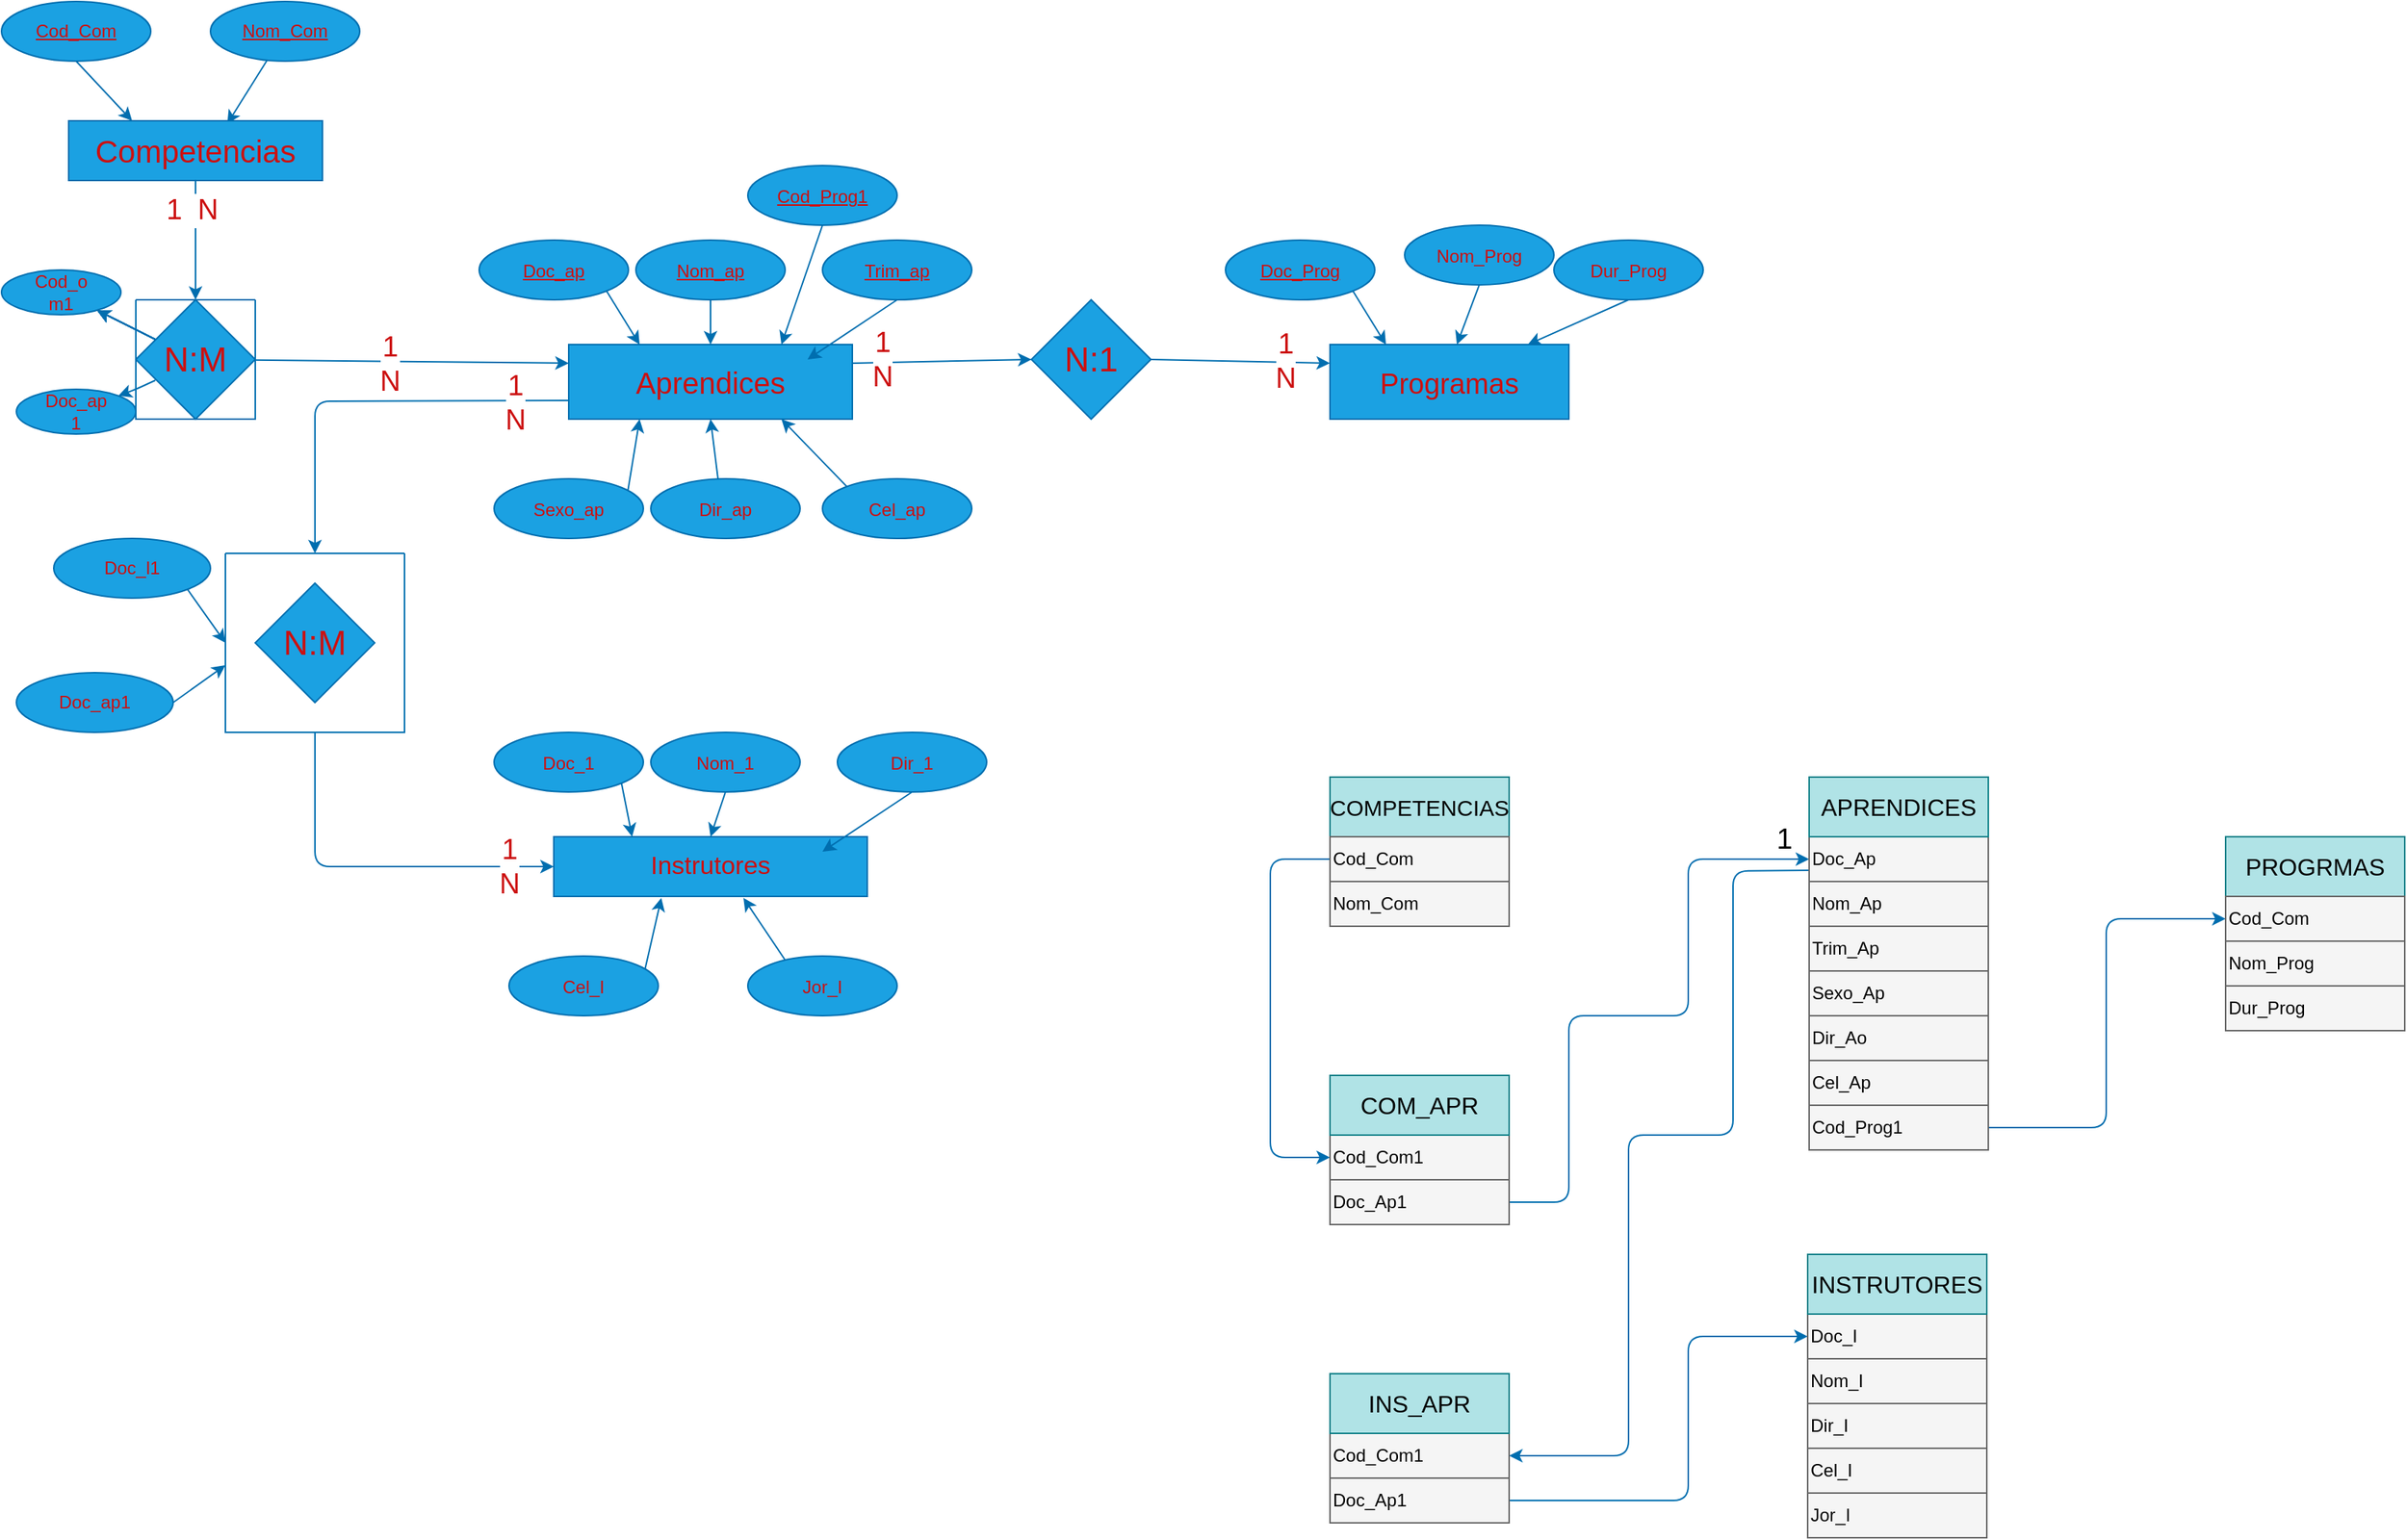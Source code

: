 <mxfile>
    <diagram id="0EAVn84fel5gutXWEZ9A" name="Página-1">
        <mxGraphModel dx="602" dy="375" grid="1" gridSize="10" guides="1" tooltips="1" connect="1" arrows="1" fold="1" page="1" pageScale="1" pageWidth="827" pageHeight="1169" math="0" shadow="0">
            <root>
                <mxCell id="0"/>
                <mxCell id="1" parent="0"/>
                <mxCell id="12" style="edgeStyle=none;html=1;exitX=0.5;exitY=1;exitDx=0;exitDy=0;entryX=0.25;entryY=0;entryDx=0;entryDy=0;fontColor=#CC1010;fillColor=#1ba1e2;strokeColor=#006EAF;" parent="1" source="2" target="10" edge="1">
                    <mxGeometry relative="1" as="geometry"/>
                </mxCell>
                <mxCell id="2" value="&lt;u&gt;Cod_Com&lt;/u&gt;" style="ellipse;whiteSpace=wrap;html=1;fontColor=#CC1010;fillColor=#1ba1e2;strokeColor=#006EAF;" parent="1" vertex="1">
                    <mxGeometry x="30" y="40" width="100" height="40" as="geometry"/>
                </mxCell>
                <mxCell id="11" value="" style="edgeStyle=none;html=1;entryX=0.625;entryY=0.05;entryDx=0;entryDy=0;entryPerimeter=0;fontColor=#CC1010;fillColor=#1ba1e2;strokeColor=#006EAF;" parent="1" source="3" target="10" edge="1">
                    <mxGeometry relative="1" as="geometry"/>
                </mxCell>
                <mxCell id="3" value="&lt;u&gt;Nom_Com&lt;/u&gt;" style="ellipse;whiteSpace=wrap;html=1;fontColor=#CC1010;fillColor=#1ba1e2;strokeColor=#006EAF;" parent="1" vertex="1">
                    <mxGeometry x="170" y="40" width="100" height="40" as="geometry"/>
                </mxCell>
                <mxCell id="14" value="" style="edgeStyle=none;html=1;fontSize=21;fontColor=#CC1010;fillColor=#1ba1e2;strokeColor=#006EAF;" parent="1" source="10" target="13" edge="1">
                    <mxGeometry relative="1" as="geometry"/>
                </mxCell>
                <mxCell id="83" value="1&amp;nbsp; N&amp;nbsp;" style="edgeLabel;html=1;align=center;verticalAlign=middle;resizable=0;points=[];fontSize=19;fontColor=#CC1010;" parent="14" vertex="1" connectable="0">
                    <mxGeometry x="-0.6" y="-2" relative="1" as="geometry">
                        <mxPoint x="2" y="4" as="offset"/>
                    </mxGeometry>
                </mxCell>
                <mxCell id="10" value="&lt;font style=&quot;font-size: 21px;&quot;&gt;Competencias&lt;/font&gt;" style="whiteSpace=wrap;html=1;fontColor=#CC1010;fillColor=#1ba1e2;strokeColor=#006EAF;" parent="1" vertex="1">
                    <mxGeometry x="75" y="120" width="170" height="40" as="geometry"/>
                </mxCell>
                <mxCell id="26" value="" style="edgeStyle=none;html=1;fontSize=23;fontColor=#CC1010;fillColor=#1ba1e2;strokeColor=#006EAF;" parent="1" source="15" target="17" edge="1">
                    <mxGeometry relative="1" as="geometry"/>
                </mxCell>
                <mxCell id="15" value="" style="swimlane;startSize=0;fontSize=21;fontColor=#CC1010;fillColor=#1ba1e2;strokeColor=#006EAF;" parent="1" vertex="1">
                    <mxGeometry x="120" y="240" width="80" height="80" as="geometry"/>
                </mxCell>
                <mxCell id="13" value="&lt;font style=&quot;font-size: 23px;&quot;&gt;N:M&lt;/font&gt;" style="rhombus;whiteSpace=wrap;html=1;fontColor=#CC1010;fillColor=#1ba1e2;strokeColor=#006EAF;" parent="15" vertex="1">
                    <mxGeometry width="80" height="80" as="geometry"/>
                </mxCell>
                <mxCell id="17" value="Cod_o&lt;br&gt;m1" style="ellipse;whiteSpace=wrap;html=1;fontColor=#CC1010;fillColor=#1ba1e2;strokeColor=#006EAF;" parent="1" vertex="1">
                    <mxGeometry x="30" y="220" width="80" height="30" as="geometry"/>
                </mxCell>
                <mxCell id="18" value="" style="edgeStyle=none;html=1;fontSize=23;fontColor=#CC1010;fillColor=#1ba1e2;strokeColor=#006EAF;" parent="1" source="13" target="17" edge="1">
                    <mxGeometry relative="1" as="geometry"/>
                </mxCell>
                <mxCell id="19" value="" style="edgeStyle=none;html=1;fontSize=23;fontColor=#CC1010;fillColor=#1ba1e2;strokeColor=#006EAF;" parent="1" source="13" target="17" edge="1">
                    <mxGeometry relative="1" as="geometry"/>
                </mxCell>
                <mxCell id="20" value="" style="edgeStyle=none;html=1;fontSize=23;fontColor=#CC1010;fillColor=#1ba1e2;strokeColor=#006EAF;" parent="1" source="13" target="17" edge="1">
                    <mxGeometry relative="1" as="geometry"/>
                </mxCell>
                <mxCell id="22" value="" style="edgeStyle=none;html=1;fontSize=23;fontColor=#CC1010;fillColor=#1ba1e2;strokeColor=#006EAF;" parent="1" source="13" target="17" edge="1">
                    <mxGeometry relative="1" as="geometry"/>
                </mxCell>
                <mxCell id="23" value="" style="edgeStyle=none;html=1;fontSize=23;fontColor=#CC1010;fillColor=#1ba1e2;strokeColor=#006EAF;" parent="1" source="13" target="17" edge="1">
                    <mxGeometry relative="1" as="geometry"/>
                </mxCell>
                <mxCell id="24" value="" style="edgeStyle=none;html=1;fontSize=23;fontColor=#CC1010;fillColor=#1ba1e2;strokeColor=#006EAF;" parent="1" source="13" target="17" edge="1">
                    <mxGeometry relative="1" as="geometry"/>
                </mxCell>
                <mxCell id="28" value="Doc_ap&lt;br&gt;1" style="ellipse;whiteSpace=wrap;html=1;fontColor=#CC1010;fillColor=#1ba1e2;strokeColor=#006EAF;" parent="1" vertex="1">
                    <mxGeometry x="40" y="300" width="80" height="30" as="geometry"/>
                </mxCell>
                <mxCell id="29" style="edgeStyle=none;html=1;exitX=0.163;exitY=0.675;exitDx=0;exitDy=0;fontSize=23;exitPerimeter=0;fontColor=#CC1010;fillColor=#1ba1e2;strokeColor=#006EAF;" parent="1" source="13" target="28" edge="1">
                    <mxGeometry relative="1" as="geometry">
                        <Array as="points">
                            <mxPoint x="120" y="300"/>
                        </Array>
                    </mxGeometry>
                </mxCell>
                <mxCell id="41" style="edgeStyle=none;html=1;exitX=0;exitY=0.75;exitDx=0;exitDy=0;fontSize=12;entryX=0.5;entryY=0;entryDx=0;entryDy=0;fontColor=#CC1010;fillColor=#1ba1e2;strokeColor=#006EAF;" parent="1" source="31" target="43" edge="1">
                    <mxGeometry relative="1" as="geometry">
                        <mxPoint x="240" y="400" as="targetPoint"/>
                        <Array as="points">
                            <mxPoint x="240" y="308"/>
                            <mxPoint x="240" y="340"/>
                        </Array>
                    </mxGeometry>
                </mxCell>
                <mxCell id="87" value="1&lt;br&gt;N" style="edgeLabel;html=1;align=center;verticalAlign=middle;resizable=0;points=[];fontSize=19;fontColor=#CC1010;" parent="41" vertex="1" connectable="0">
                    <mxGeometry x="-0.735" y="1" relative="1" as="geometry">
                        <mxPoint as="offset"/>
                    </mxGeometry>
                </mxCell>
                <mxCell id="49" style="edgeStyle=none;html=1;exitX=1;exitY=0.25;exitDx=0;exitDy=0;fontSize=23;entryX=0;entryY=0.5;entryDx=0;entryDy=0;fillColor=#1ba1e2;strokeColor=#006EAF;" parent="1" source="31" target="50" edge="1">
                    <mxGeometry relative="1" as="geometry">
                        <mxPoint x="730" y="283" as="targetPoint"/>
                    </mxGeometry>
                </mxCell>
                <mxCell id="61" value="1&lt;br&gt;N" style="edgeLabel;html=1;align=center;verticalAlign=middle;resizable=0;points=[];fontSize=19;fontColor=#CC1010;" parent="49" vertex="1" connectable="0">
                    <mxGeometry x="-0.3" relative="1" as="geometry">
                        <mxPoint x="-22" y="-2" as="offset"/>
                    </mxGeometry>
                </mxCell>
                <mxCell id="31" value="&lt;font style=&quot;font-size: 20px;&quot;&gt;Aprendices&lt;/font&gt;" style="whiteSpace=wrap;html=1;fillColor=#1ba1e2;fontColor=#CC1010;strokeColor=#006EAF;" parent="1" vertex="1">
                    <mxGeometry x="410" y="270" width="190" height="50" as="geometry"/>
                </mxCell>
                <mxCell id="32" value="" style="edgeStyle=none;html=1;fontSize=23;entryX=0;entryY=0.25;entryDx=0;entryDy=0;fontColor=#CC1010;fillColor=#1ba1e2;strokeColor=#006EAF;" parent="1" source="13" target="31" edge="1">
                    <mxGeometry relative="1" as="geometry">
                        <Array as="points"/>
                    </mxGeometry>
                </mxCell>
                <mxCell id="86" value="1&lt;br&gt;N" style="edgeLabel;html=1;align=center;verticalAlign=middle;resizable=0;points=[];fontSize=19;fontColor=#CC1010;" parent="32" vertex="1" connectable="0">
                    <mxGeometry x="-0.141" y="-1" relative="1" as="geometry">
                        <mxPoint as="offset"/>
                    </mxGeometry>
                </mxCell>
                <mxCell id="34" style="edgeStyle=none;html=1;exitX=1;exitY=1;exitDx=0;exitDy=0;entryX=0.25;entryY=0;entryDx=0;entryDy=0;fontSize=12;fontColor=#CC1010;fillColor=#1ba1e2;strokeColor=#006EAF;" parent="1" source="33" target="31" edge="1">
                    <mxGeometry relative="1" as="geometry"/>
                </mxCell>
                <mxCell id="33" value="&lt;font style=&quot;font-size: 12px;&quot;&gt;&lt;u&gt;Doc_ap&lt;/u&gt;&lt;/font&gt;" style="ellipse;whiteSpace=wrap;html=1;fontSize=17;fillColor=#1ba1e2;fontColor=#CC1010;strokeColor=#006EAF;" parent="1" vertex="1">
                    <mxGeometry x="350" y="200" width="100" height="40" as="geometry"/>
                </mxCell>
                <mxCell id="37" style="edgeStyle=none;html=1;exitX=0.5;exitY=1;exitDx=0;exitDy=0;entryX=0.5;entryY=0;entryDx=0;entryDy=0;fontSize=12;fontColor=#CC1010;fillColor=#1ba1e2;strokeColor=#006EAF;" parent="1" source="35" target="31" edge="1">
                    <mxGeometry relative="1" as="geometry"/>
                </mxCell>
                <mxCell id="35" value="&lt;font style=&quot;font-size: 12px;&quot;&gt;&lt;u&gt;Nom_ap&lt;/u&gt;&lt;/font&gt;" style="ellipse;whiteSpace=wrap;html=1;fontSize=17;fillColor=#1ba1e2;fontColor=#CC1010;strokeColor=#006EAF;" parent="1" vertex="1">
                    <mxGeometry x="455" y="200" width="100" height="40" as="geometry"/>
                </mxCell>
                <mxCell id="38" style="edgeStyle=none;html=1;exitX=0.5;exitY=1;exitDx=0;exitDy=0;entryX=0.75;entryY=0;entryDx=0;entryDy=0;fontSize=12;fontColor=#CC1010;fillColor=#1ba1e2;strokeColor=#006EAF;" parent="1" source="36" target="31" edge="1">
                    <mxGeometry relative="1" as="geometry"/>
                </mxCell>
                <mxCell id="36" value="&lt;font style=&quot;font-size: 12px;&quot;&gt;&lt;u&gt;Cod_Prog1&lt;/u&gt;&lt;/font&gt;" style="ellipse;whiteSpace=wrap;html=1;fontSize=17;fillColor=#1ba1e2;fontColor=#CC1010;strokeColor=#006EAF;" parent="1" vertex="1">
                    <mxGeometry x="530" y="150" width="100" height="40" as="geometry"/>
                </mxCell>
                <mxCell id="40" style="edgeStyle=none;html=1;exitX=0.5;exitY=1;exitDx=0;exitDy=0;fontSize=12;fontColor=#CC1010;fillColor=#1ba1e2;strokeColor=#006EAF;" parent="1" source="39" edge="1">
                    <mxGeometry relative="1" as="geometry">
                        <mxPoint x="570" y="280" as="targetPoint"/>
                    </mxGeometry>
                </mxCell>
                <mxCell id="39" value="&lt;font style=&quot;font-size: 12px;&quot;&gt;&lt;u&gt;Trim_ap&lt;/u&gt;&lt;/font&gt;" style="ellipse;whiteSpace=wrap;html=1;fontSize=17;fillColor=#1ba1e2;strokeColor=#006EAF;fontColor=#CC1010;" parent="1" vertex="1">
                    <mxGeometry x="580" y="200" width="100" height="40" as="geometry"/>
                </mxCell>
                <mxCell id="42" value="&lt;font style=&quot;font-size: 23px;&quot;&gt;N:M&lt;/font&gt;" style="rhombus;whiteSpace=wrap;html=1;fontSize=12;fontColor=#CC1010;fillColor=#1ba1e2;strokeColor=#006EAF;" parent="1" vertex="1">
                    <mxGeometry x="200" y="430" width="80" height="80" as="geometry"/>
                </mxCell>
                <mxCell id="84" style="edgeStyle=none;html=1;exitX=0.5;exitY=1;exitDx=0;exitDy=0;fontSize=19;entryX=0;entryY=0.5;entryDx=0;entryDy=0;fontColor=#CC1010;fillColor=#1ba1e2;strokeColor=#006EAF;" parent="1" source="43" target="69" edge="1">
                    <mxGeometry relative="1" as="geometry">
                        <mxPoint x="330" y="620" as="targetPoint"/>
                        <Array as="points">
                            <mxPoint x="240" y="620"/>
                        </Array>
                    </mxGeometry>
                </mxCell>
                <mxCell id="88" value="1&lt;br&gt;N" style="edgeLabel;html=1;align=center;verticalAlign=middle;resizable=0;points=[];fontSize=19;fontColor=#CC1010;" parent="84" vertex="1" connectable="0">
                    <mxGeometry x="0.752" y="-5" relative="1" as="geometry">
                        <mxPoint x="1" y="-5" as="offset"/>
                    </mxGeometry>
                </mxCell>
                <mxCell id="43" value="" style="swimlane;startSize=0;fontSize=12;fontColor=#CC1010;fillColor=#1ba1e2;strokeColor=#006EAF;" parent="1" vertex="1">
                    <mxGeometry x="180" y="410" width="120" height="120" as="geometry"/>
                </mxCell>
                <mxCell id="45" style="edgeStyle=none;html=1;exitX=1;exitY=1;exitDx=0;exitDy=0;entryX=0;entryY=0.5;entryDx=0;entryDy=0;fontSize=23;fontColor=#CC1010;fillColor=#1ba1e2;strokeColor=#006EAF;" parent="1" source="44" target="43" edge="1">
                    <mxGeometry relative="1" as="geometry"/>
                </mxCell>
                <mxCell id="44" value="Doc_l1" style="ellipse;whiteSpace=wrap;html=1;fontColor=#CC1010;fillColor=#1ba1e2;strokeColor=#006EAF;" parent="1" vertex="1">
                    <mxGeometry x="65" y="400" width="105" height="40" as="geometry"/>
                </mxCell>
                <mxCell id="48" style="edgeStyle=none;html=1;exitX=1;exitY=0.5;exitDx=0;exitDy=0;entryX=0;entryY=0.625;entryDx=0;entryDy=0;entryPerimeter=0;fontSize=23;fontColor=#CC1010;fillColor=#1ba1e2;strokeColor=#006EAF;" parent="1" source="47" target="43" edge="1">
                    <mxGeometry relative="1" as="geometry"/>
                </mxCell>
                <mxCell id="47" value="Doc_ap1" style="ellipse;whiteSpace=wrap;html=1;fontColor=#CC1010;fillColor=#1ba1e2;strokeColor=#006EAF;" parent="1" vertex="1">
                    <mxGeometry x="40" y="490" width="105" height="40" as="geometry"/>
                </mxCell>
                <mxCell id="54" style="edgeStyle=none;html=1;exitX=1;exitY=0.5;exitDx=0;exitDy=0;entryX=0;entryY=0.25;entryDx=0;entryDy=0;fontSize=23;fontColor=#CC1010;fillColor=#1ba1e2;strokeColor=#006EAF;" parent="1" source="50" target="53" edge="1">
                    <mxGeometry relative="1" as="geometry"/>
                </mxCell>
                <mxCell id="89" value="1&lt;br&gt;N" style="edgeLabel;html=1;align=center;verticalAlign=middle;resizable=0;points=[];fontSize=19;fontColor=#CC1010;" parent="54" vertex="1" connectable="0">
                    <mxGeometry x="0.5" y="1" relative="1" as="geometry">
                        <mxPoint as="offset"/>
                    </mxGeometry>
                </mxCell>
                <mxCell id="50" value="N:1" style="rhombus;whiteSpace=wrap;html=1;fontSize=23;fillColor=#1ba1e2;fontColor=#CC1010;strokeColor=#006EAF;" parent="1" vertex="1">
                    <mxGeometry x="720" y="240" width="80" height="80" as="geometry"/>
                </mxCell>
                <mxCell id="53" value="&lt;font style=&quot;font-size: 19px;&quot;&gt;Programas&lt;/font&gt;" style="whiteSpace=wrap;html=1;fontSize=23;fillColor=#1ba1e2;fontColor=#CC1010;strokeColor=#006EAF;" parent="1" vertex="1">
                    <mxGeometry x="920" y="270" width="160" height="50" as="geometry"/>
                </mxCell>
                <mxCell id="55" style="edgeStyle=none;html=1;exitX=1;exitY=1;exitDx=0;exitDy=0;entryX=0.25;entryY=0;entryDx=0;entryDy=0;fontSize=12;fontColor=#CC1010;fillColor=#1ba1e2;strokeColor=#006EAF;" parent="1" source="56" edge="1">
                    <mxGeometry relative="1" as="geometry">
                        <mxPoint x="957.5" y="270" as="targetPoint"/>
                    </mxGeometry>
                </mxCell>
                <mxCell id="56" value="&lt;font style=&quot;font-size: 12px;&quot;&gt;&lt;u&gt;Doc_Prog&lt;/u&gt;&lt;/font&gt;" style="ellipse;whiteSpace=wrap;html=1;fontSize=17;fillColor=#1ba1e2;fontColor=#CC1010;strokeColor=#006EAF;" parent="1" vertex="1">
                    <mxGeometry x="850" y="200" width="100" height="40" as="geometry"/>
                </mxCell>
                <mxCell id="57" style="edgeStyle=none;html=1;exitX=0.5;exitY=1;exitDx=0;exitDy=0;entryX=0.5;entryY=0;entryDx=0;entryDy=0;fontSize=12;fontColor=#CC1010;fillColor=#1ba1e2;strokeColor=#006EAF;" parent="1" source="58" edge="1">
                    <mxGeometry relative="1" as="geometry">
                        <mxPoint x="1005" y="270" as="targetPoint"/>
                    </mxGeometry>
                </mxCell>
                <mxCell id="58" value="&lt;font style=&quot;font-size: 12px;&quot;&gt;Nom_Prog&lt;/font&gt;" style="ellipse;whiteSpace=wrap;html=1;fontSize=17;fillColor=#1ba1e2;fontColor=#CC1010;strokeColor=#006EAF;" parent="1" vertex="1">
                    <mxGeometry x="970" y="190" width="100" height="40" as="geometry"/>
                </mxCell>
                <mxCell id="59" style="edgeStyle=none;html=1;exitX=0.5;exitY=1;exitDx=0;exitDy=0;entryX=0.75;entryY=0;entryDx=0;entryDy=0;fontSize=12;fontColor=#CC1010;fillColor=#1ba1e2;strokeColor=#006EAF;" parent="1" source="60" edge="1">
                    <mxGeometry relative="1" as="geometry">
                        <mxPoint x="1052.5" y="270" as="targetPoint"/>
                    </mxGeometry>
                </mxCell>
                <mxCell id="60" value="&lt;font style=&quot;font-size: 12px;&quot;&gt;Dur_Prog&lt;/font&gt;" style="ellipse;whiteSpace=wrap;html=1;fontSize=17;fillColor=#1ba1e2;fontColor=#CC1010;strokeColor=#006EAF;" parent="1" vertex="1">
                    <mxGeometry x="1070" y="200" width="100" height="40" as="geometry"/>
                </mxCell>
                <mxCell id="62" style="edgeStyle=none;html=1;exitX=1;exitY=1;exitDx=0;exitDy=0;entryX=0.25;entryY=1;entryDx=0;entryDy=0;fontSize=12;fontColor=#CC1010;fillColor=#1ba1e2;strokeColor=#006EAF;" parent="1" source="63" target="31" edge="1">
                    <mxGeometry relative="1" as="geometry">
                        <mxPoint x="467.5" y="430" as="targetPoint"/>
                    </mxGeometry>
                </mxCell>
                <mxCell id="63" value="&lt;span style=&quot;font-size: 12px;&quot;&gt;Sexo_ap&lt;/span&gt;" style="ellipse;whiteSpace=wrap;html=1;fontSize=17;fillColor=#1ba1e2;fontColor=#CC1010;strokeColor=#006EAF;" parent="1" vertex="1">
                    <mxGeometry x="360" y="360" width="100" height="40" as="geometry"/>
                </mxCell>
                <mxCell id="64" style="edgeStyle=none;html=1;exitX=0.5;exitY=1;exitDx=0;exitDy=0;entryX=0.5;entryY=1;entryDx=0;entryDy=0;fontSize=12;fontColor=#CC1010;fillColor=#1ba1e2;strokeColor=#006EAF;" parent="1" source="65" target="31" edge="1">
                    <mxGeometry relative="1" as="geometry">
                        <mxPoint x="515" y="430" as="targetPoint"/>
                    </mxGeometry>
                </mxCell>
                <mxCell id="65" value="&lt;span style=&quot;font-size: 12px;&quot;&gt;Dir_ap&lt;/span&gt;" style="ellipse;whiteSpace=wrap;html=1;fontSize=17;fillColor=#1ba1e2;fontColor=#CC1010;strokeColor=#006EAF;" parent="1" vertex="1">
                    <mxGeometry x="465" y="360" width="100" height="40" as="geometry"/>
                </mxCell>
                <mxCell id="66" style="edgeStyle=none;html=1;exitX=0.5;exitY=1;exitDx=0;exitDy=0;entryX=0.75;entryY=1;entryDx=0;entryDy=0;fontSize=12;fontColor=#CC1010;fillColor=#1ba1e2;strokeColor=#006EAF;" parent="1" source="67" target="31" edge="1">
                    <mxGeometry relative="1" as="geometry">
                        <mxPoint x="562.5" y="430" as="targetPoint"/>
                    </mxGeometry>
                </mxCell>
                <mxCell id="67" value="&lt;span style=&quot;font-size: 12px;&quot;&gt;Cel_ap&lt;/span&gt;" style="ellipse;whiteSpace=wrap;html=1;fontSize=17;fillColor=#1ba1e2;fontColor=#CC1010;strokeColor=#006EAF;" parent="1" vertex="1">
                    <mxGeometry x="580" y="360" width="100" height="40" as="geometry"/>
                </mxCell>
                <mxCell id="69" value="&lt;font style=&quot;font-size: 17px;&quot;&gt;Instrutores&lt;/font&gt;" style="whiteSpace=wrap;html=1;fontColor=#CC1010;fillColor=#1ba1e2;strokeColor=#006EAF;" parent="1" vertex="1">
                    <mxGeometry x="400" y="600" width="210" height="40" as="geometry"/>
                </mxCell>
                <mxCell id="70" style="edgeStyle=none;html=1;exitX=1;exitY=1;exitDx=0;exitDy=0;entryX=0.25;entryY=0;entryDx=0;entryDy=0;fontSize=12;fontColor=#CC1010;fillColor=#1ba1e2;strokeColor=#006EAF;" parent="1" source="71" target="69" edge="1">
                    <mxGeometry relative="1" as="geometry"/>
                </mxCell>
                <mxCell id="71" value="&lt;font style=&quot;font-size: 12px;&quot;&gt;Doc_1&lt;/font&gt;" style="ellipse;whiteSpace=wrap;html=1;fontSize=17;fontColor=#CC1010;fillColor=#1ba1e2;strokeColor=#006EAF;" parent="1" vertex="1">
                    <mxGeometry x="360" y="530" width="100" height="40" as="geometry"/>
                </mxCell>
                <mxCell id="72" style="edgeStyle=none;html=1;exitX=0.5;exitY=1;exitDx=0;exitDy=0;entryX=0.5;entryY=0;entryDx=0;entryDy=0;fontSize=12;fontColor=#CC1010;fillColor=#1ba1e2;strokeColor=#006EAF;" parent="1" source="73" target="69" edge="1">
                    <mxGeometry relative="1" as="geometry"/>
                </mxCell>
                <mxCell id="73" value="&lt;font style=&quot;font-size: 12px;&quot;&gt;Nom_1&lt;/font&gt;" style="ellipse;whiteSpace=wrap;html=1;fontSize=17;fontColor=#CC1010;fillColor=#1ba1e2;strokeColor=#006EAF;" parent="1" vertex="1">
                    <mxGeometry x="465" y="530" width="100" height="40" as="geometry"/>
                </mxCell>
                <mxCell id="75" style="edgeStyle=none;html=1;exitX=0.5;exitY=1;exitDx=0;exitDy=0;fontSize=12;fontColor=#CC1010;fillColor=#1ba1e2;strokeColor=#006EAF;" parent="1" source="76" edge="1">
                    <mxGeometry relative="1" as="geometry">
                        <mxPoint x="580" y="610" as="targetPoint"/>
                    </mxGeometry>
                </mxCell>
                <mxCell id="76" value="&lt;font style=&quot;font-size: 12px;&quot;&gt;Dir_1&lt;/font&gt;" style="ellipse;whiteSpace=wrap;html=1;fontSize=17;fontColor=#CC1010;fillColor=#1ba1e2;strokeColor=#006EAF;" parent="1" vertex="1">
                    <mxGeometry x="590" y="530" width="100" height="40" as="geometry"/>
                </mxCell>
                <mxCell id="77" style="edgeStyle=none;html=1;exitX=1;exitY=1;exitDx=0;exitDy=0;entryX=0.343;entryY=1.025;entryDx=0;entryDy=0;fontSize=12;fontColor=#CC1010;entryPerimeter=0;fillColor=#1ba1e2;strokeColor=#006EAF;" parent="1" source="78" target="69" edge="1">
                    <mxGeometry relative="1" as="geometry">
                        <mxPoint x="477.5" y="760" as="targetPoint"/>
                    </mxGeometry>
                </mxCell>
                <mxCell id="78" value="&lt;span style=&quot;font-size: 12px;&quot;&gt;Cel_I&lt;/span&gt;" style="ellipse;whiteSpace=wrap;html=1;fontSize=17;fontColor=#CC1010;fillColor=#1ba1e2;strokeColor=#006EAF;" parent="1" vertex="1">
                    <mxGeometry x="370" y="680" width="100" height="40" as="geometry"/>
                </mxCell>
                <mxCell id="79" style="edgeStyle=none;html=1;exitX=0.5;exitY=1;exitDx=0;exitDy=0;entryX=0.605;entryY=1.025;entryDx=0;entryDy=0;fontSize=12;fontColor=#CC1010;entryPerimeter=0;fillColor=#1ba1e2;strokeColor=#006EAF;" parent="1" source="80" target="69" edge="1">
                    <mxGeometry relative="1" as="geometry">
                        <mxPoint x="525" y="760" as="targetPoint"/>
                    </mxGeometry>
                </mxCell>
                <mxCell id="80" value="&lt;span style=&quot;font-size: 12px;&quot;&gt;Jor_I&lt;/span&gt;" style="ellipse;whiteSpace=wrap;html=1;fontSize=17;fontColor=#CC1010;fillColor=#1ba1e2;strokeColor=#006EAF;" parent="1" vertex="1">
                    <mxGeometry x="530" y="680" width="100" height="40" as="geometry"/>
                </mxCell>
                <mxCell id="90" value="&lt;font style=&quot;font-size: 15px;&quot;&gt;COMPETENCIAS&lt;/font&gt;" style="rounded=0;whiteSpace=wrap;html=1;fillColor=#b0e3e6;strokeColor=#0e8088;fontColor=#000000;" vertex="1" parent="1">
                    <mxGeometry x="920" y="560" width="120" height="40" as="geometry"/>
                </mxCell>
                <mxCell id="94" style="edgeStyle=none;html=1;exitX=0;exitY=0.5;exitDx=0;exitDy=0;fontSize=16;fontColor=#004C99;entryX=0;entryY=0.5;entryDx=0;entryDy=0;labelBackgroundColor=#004C99;fillColor=#1ba1e2;strokeColor=#006EAF;" edge="1" parent="1" source="91" target="93">
                    <mxGeometry relative="1" as="geometry">
                        <mxPoint x="880" y="800" as="targetPoint"/>
                        <Array as="points">
                            <mxPoint x="880" y="615"/>
                            <mxPoint x="880" y="815"/>
                        </Array>
                    </mxGeometry>
                </mxCell>
                <mxCell id="100" value="&lt;font color=&quot;#ffffff&quot;&gt;1&lt;br&gt;&lt;/font&gt;" style="edgeLabel;html=1;align=center;verticalAlign=middle;resizable=0;points=[];fontSize=16;fontColor=#004C99;rotation=0;" vertex="1" connectable="0" parent="94">
                    <mxGeometry x="-0.276" y="2" relative="1" as="geometry">
                        <mxPoint x="28" y="-76" as="offset"/>
                    </mxGeometry>
                </mxCell>
                <mxCell id="91" value="&lt;font&gt;Cod_Com&lt;/font&gt;" style="rounded=0;whiteSpace=wrap;html=1;fillColor=#f5f5f5;fontColor=#000000;strokeColor=#666666;align=left;" vertex="1" parent="1">
                    <mxGeometry x="920" y="600" width="120" height="30" as="geometry"/>
                </mxCell>
                <mxCell id="92" value="&lt;font&gt;Nom_Com&lt;/font&gt;" style="rounded=0;whiteSpace=wrap;html=1;fillColor=#f5f5f5;fontColor=#000000;strokeColor=#666666;align=left;" vertex="1" parent="1">
                    <mxGeometry x="920" y="630" width="120" height="30" as="geometry"/>
                </mxCell>
                <mxCell id="93" value="Cod_Com1" style="rounded=0;whiteSpace=wrap;html=1;fillColor=#f5f5f5;fontColor=#000000;strokeColor=#666666;align=left;" vertex="1" parent="1">
                    <mxGeometry x="920" y="800" width="120" height="30" as="geometry"/>
                </mxCell>
                <mxCell id="96" value="&lt;font style=&quot;font-size: 16px;&quot;&gt;COM_APR&lt;/font&gt;" style="rounded=0;whiteSpace=wrap;html=1;fillColor=#b0e3e6;strokeColor=#0e8088;fontColor=#000000;" vertex="1" parent="1">
                    <mxGeometry x="920" y="760" width="120" height="40" as="geometry"/>
                </mxCell>
                <mxCell id="110" style="edgeStyle=none;html=1;exitX=1;exitY=0.5;exitDx=0;exitDy=0;entryX=0;entryY=0.5;entryDx=0;entryDy=0;labelBackgroundColor=#004C99;fontSize=16;fontColor=#FFFFFF;fillColor=#1ba1e2;strokeColor=#006EAF;" edge="1" parent="1" source="97" target="102">
                    <mxGeometry relative="1" as="geometry">
                        <Array as="points">
                            <mxPoint x="1080" y="845"/>
                            <mxPoint x="1080" y="720"/>
                            <mxPoint x="1160" y="720"/>
                            <mxPoint x="1160" y="615"/>
                        </Array>
                    </mxGeometry>
                </mxCell>
                <mxCell id="97" value="Doc_Ap1" style="rounded=0;whiteSpace=wrap;html=1;fillColor=#f5f5f5;fontColor=#000000;strokeColor=#666666;align=left;" vertex="1" parent="1">
                    <mxGeometry x="920" y="830" width="120" height="30" as="geometry"/>
                </mxCell>
                <mxCell id="111" style="edgeStyle=none;html=1;exitX=0;exitY=0.75;exitDx=0;exitDy=0;labelBackgroundColor=#004C99;fontSize=16;fontColor=#FFFFFF;entryX=1;entryY=0.5;entryDx=0;entryDy=0;fillColor=#1ba1e2;strokeColor=#006EAF;" edge="1" parent="1" source="102" target="112">
                    <mxGeometry relative="1" as="geometry">
                        <mxPoint x="1040" y="950" as="targetPoint"/>
                        <Array as="points">
                            <mxPoint x="1190" y="623"/>
                            <mxPoint x="1190" y="800"/>
                            <mxPoint x="1160" y="800"/>
                            <mxPoint x="1120" y="800"/>
                            <mxPoint x="1120" y="1015"/>
                        </Array>
                    </mxGeometry>
                </mxCell>
                <mxCell id="102" value="Doc_Ap" style="rounded=0;whiteSpace=wrap;html=1;fillColor=#f5f5f5;fontColor=#000000;strokeColor=#666666;align=left;" vertex="1" parent="1">
                    <mxGeometry x="1241" y="600" width="120" height="30" as="geometry"/>
                </mxCell>
                <mxCell id="103" value="&lt;font style=&quot;font-size: 16px;&quot;&gt;APRENDICES&lt;/font&gt;" style="rounded=0;whiteSpace=wrap;html=1;fillColor=#b0e3e6;strokeColor=#0e8088;fontColor=#000000;" vertex="1" parent="1">
                    <mxGeometry x="1241" y="560" width="120" height="40" as="geometry"/>
                </mxCell>
                <mxCell id="104" value="Nom_Ap" style="rounded=0;whiteSpace=wrap;html=1;fillColor=#f5f5f5;fontColor=#000000;strokeColor=#666666;align=left;" vertex="1" parent="1">
                    <mxGeometry x="1241" y="630" width="120" height="30" as="geometry"/>
                </mxCell>
                <mxCell id="105" value="Trim_Ap" style="rounded=0;whiteSpace=wrap;html=1;fillColor=#f5f5f5;fontColor=#000000;strokeColor=#666666;align=left;" vertex="1" parent="1">
                    <mxGeometry x="1241" y="660" width="120" height="30" as="geometry"/>
                </mxCell>
                <mxCell id="106" value="Sexo_Ap" style="rounded=0;whiteSpace=wrap;html=1;fillColor=#f5f5f5;fontColor=#000000;strokeColor=#666666;align=left;" vertex="1" parent="1">
                    <mxGeometry x="1241" y="690" width="120" height="30" as="geometry"/>
                </mxCell>
                <mxCell id="107" value="Dir_Ao" style="rounded=0;whiteSpace=wrap;html=1;fillColor=#f5f5f5;fontColor=#000000;strokeColor=#666666;align=left;" vertex="1" parent="1">
                    <mxGeometry x="1241" y="720" width="120" height="30" as="geometry"/>
                </mxCell>
                <mxCell id="108" value="Cel_Ap" style="rounded=0;whiteSpace=wrap;html=1;fillColor=#f5f5f5;fontColor=#000000;strokeColor=#666666;align=left;" vertex="1" parent="1">
                    <mxGeometry x="1241" y="750" width="120" height="30" as="geometry"/>
                </mxCell>
                <mxCell id="128" style="edgeStyle=none;html=1;exitX=1;exitY=0.5;exitDx=0;exitDy=0;entryX=0;entryY=0.5;entryDx=0;entryDy=0;labelBackgroundColor=#004C99;fontSize=16;fontColor=#FFFFFF;fillColor=#1ba1e2;strokeColor=#006EAF;" edge="1" parent="1" source="109" target="126">
                    <mxGeometry relative="1" as="geometry">
                        <Array as="points">
                            <mxPoint x="1440" y="795"/>
                            <mxPoint x="1440" y="655"/>
                            <mxPoint x="1480" y="655"/>
                        </Array>
                    </mxGeometry>
                </mxCell>
                <mxCell id="129" value="1" style="edgeLabel;html=1;align=center;verticalAlign=middle;resizable=0;points=[];fontSize=19;fontColor=#FFFFFF;" vertex="1" connectable="0" parent="128">
                    <mxGeometry x="0.849" relative="1" as="geometry">
                        <mxPoint x="3" y="-15" as="offset"/>
                    </mxGeometry>
                </mxCell>
                <mxCell id="109" value="Cod_Prog1" style="rounded=0;whiteSpace=wrap;html=1;fillColor=#f5f5f5;fontColor=#000000;strokeColor=#666666;align=left;" vertex="1" parent="1">
                    <mxGeometry x="1241" y="780" width="120" height="30" as="geometry"/>
                </mxCell>
                <mxCell id="112" value="Cod_Com1" style="rounded=0;whiteSpace=wrap;html=1;fillColor=#f5f5f5;fontColor=#000000;strokeColor=#666666;align=left;" vertex="1" parent="1">
                    <mxGeometry x="920" y="1000" width="120" height="30" as="geometry"/>
                </mxCell>
                <mxCell id="113" value="&lt;font style=&quot;font-size: 16px;&quot;&gt;INS_APR&lt;/font&gt;" style="rounded=0;whiteSpace=wrap;html=1;fillColor=#b0e3e6;strokeColor=#0e8088;fontColor=#000000;" vertex="1" parent="1">
                    <mxGeometry x="920" y="960" width="120" height="40" as="geometry"/>
                </mxCell>
                <mxCell id="124" style="edgeStyle=none;html=1;exitX=1;exitY=0.5;exitDx=0;exitDy=0;entryX=0;entryY=0.5;entryDx=0;entryDy=0;labelBackgroundColor=#004C99;fontSize=16;fontColor=#FFFFFF;fillColor=#1ba1e2;strokeColor=#006EAF;" edge="1" parent="1" source="114" target="115">
                    <mxGeometry relative="1" as="geometry">
                        <Array as="points">
                            <mxPoint x="1160" y="1045"/>
                            <mxPoint x="1160" y="935"/>
                        </Array>
                    </mxGeometry>
                </mxCell>
                <mxCell id="114" value="Doc_Ap1" style="rounded=0;whiteSpace=wrap;html=1;fillColor=#f5f5f5;fontColor=#000000;strokeColor=#666666;align=left;" vertex="1" parent="1">
                    <mxGeometry x="920" y="1030" width="120" height="30" as="geometry"/>
                </mxCell>
                <mxCell id="115" value="Doc_I" style="rounded=0;whiteSpace=wrap;html=1;fillColor=#f5f5f5;fontColor=#000000;strokeColor=#666666;align=left;" vertex="1" parent="1">
                    <mxGeometry x="1240" y="920" width="120" height="30" as="geometry"/>
                </mxCell>
                <mxCell id="116" value="&lt;font style=&quot;font-size: 16px;&quot;&gt;INSTRUTORES&lt;/font&gt;" style="rounded=0;whiteSpace=wrap;html=1;fillColor=#b0e3e6;strokeColor=#0e8088;fontColor=#000000;" vertex="1" parent="1">
                    <mxGeometry x="1240" y="880" width="120" height="40" as="geometry"/>
                </mxCell>
                <mxCell id="117" value="Nom_I" style="rounded=0;whiteSpace=wrap;html=1;fillColor=#f5f5f5;fontColor=#000000;strokeColor=#666666;align=left;" vertex="1" parent="1">
                    <mxGeometry x="1240" y="950" width="120" height="30" as="geometry"/>
                </mxCell>
                <mxCell id="118" value="Dir_I" style="rounded=0;whiteSpace=wrap;html=1;fillColor=#f5f5f5;fontColor=#000000;strokeColor=#666666;align=left;" vertex="1" parent="1">
                    <mxGeometry x="1240" y="980" width="120" height="30" as="geometry"/>
                </mxCell>
                <mxCell id="119" value="Cel_I" style="rounded=0;whiteSpace=wrap;html=1;fillColor=#f5f5f5;fontColor=#000000;strokeColor=#666666;align=left;" vertex="1" parent="1">
                    <mxGeometry x="1240" y="1010" width="120" height="30" as="geometry"/>
                </mxCell>
                <mxCell id="120" value="Jor_I" style="rounded=0;whiteSpace=wrap;html=1;fillColor=#f5f5f5;fontColor=#000000;strokeColor=#666666;align=left;" vertex="1" parent="1">
                    <mxGeometry x="1240" y="1040" width="120" height="30" as="geometry"/>
                </mxCell>
                <mxCell id="125" value="&lt;font color=&quot;#000000&quot; style=&quot;font-size: 16px;&quot;&gt;PROGRMAS&lt;/font&gt;" style="rounded=0;whiteSpace=wrap;html=1;fillColor=#b0e3e6;strokeColor=#0e8088;" vertex="1" parent="1">
                    <mxGeometry x="1520" y="600" width="120" height="40" as="geometry"/>
                </mxCell>
                <mxCell id="126" value="&lt;font color=&quot;#000000&quot;&gt;Cod_Com&lt;/font&gt;" style="rounded=0;whiteSpace=wrap;html=1;fillColor=#f5f5f5;fontColor=#333333;strokeColor=#666666;align=left;" vertex="1" parent="1">
                    <mxGeometry x="1520" y="640" width="120" height="30" as="geometry"/>
                </mxCell>
                <mxCell id="127" value="&lt;font color=&quot;#000000&quot;&gt;Nom_Prog&lt;/font&gt;" style="rounded=0;whiteSpace=wrap;html=1;fillColor=#f5f5f5;fontColor=#333333;strokeColor=#666666;align=left;" vertex="1" parent="1">
                    <mxGeometry x="1520" y="670" width="120" height="30" as="geometry"/>
                </mxCell>
                <mxCell id="130" value="1" style="edgeLabel;html=1;align=center;verticalAlign=middle;resizable=0;points=[];fontSize=19;fontColor=#000000;" vertex="1" connectable="0" parent="1">
                    <mxGeometry x="1260.001" y="655" as="geometry">
                        <mxPoint x="-36" y="-53" as="offset"/>
                    </mxGeometry>
                </mxCell>
                <mxCell id="131" value="1" style="edgeLabel;html=1;align=center;verticalAlign=middle;resizable=0;points=[];fontSize=19;fontColor=#FFFFFF;" vertex="1" connectable="0" parent="1">
                    <mxGeometry x="1160" y="900" as="geometry">
                        <mxPoint x="56" y="15" as="offset"/>
                    </mxGeometry>
                </mxCell>
                <mxCell id="132" value="&lt;font color=&quot;#000000&quot;&gt;Dur_Prog&lt;/font&gt;" style="rounded=0;whiteSpace=wrap;html=1;fillColor=#f5f5f5;fontColor=#333333;strokeColor=#666666;align=left;" vertex="1" parent="1">
                    <mxGeometry x="1520" y="700" width="120" height="30" as="geometry"/>
                </mxCell>
            </root>
        </mxGraphModel>
    </diagram>
</mxfile>